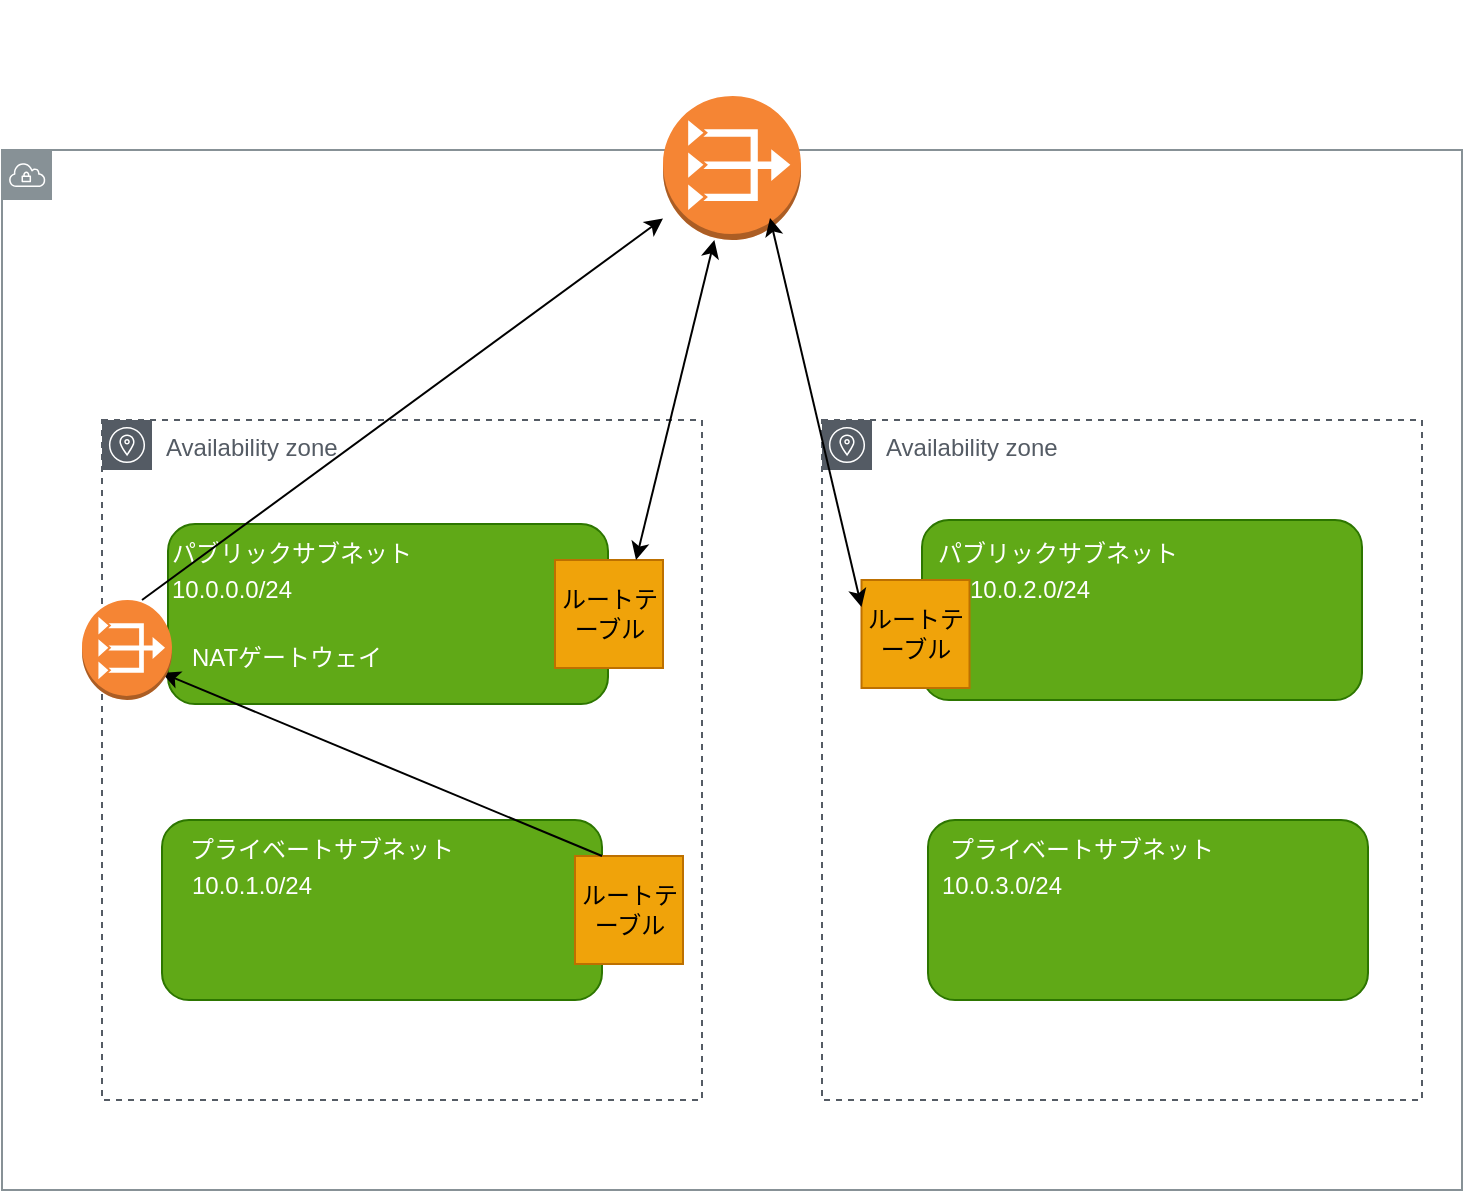 <mxfile>
    <diagram id="Po6sY97f1Nse2-Fd43iV" name="Page-1">
        <mxGraphModel dx="1146" dy="1840" grid="1" gridSize="10" guides="1" tooltips="1" connect="1" arrows="1" fold="1" page="1" pageScale="1" pageWidth="827" pageHeight="1169" math="0" shadow="0">
            <root>
                <mxCell id="0"/>
                <mxCell id="1" parent="0"/>
                <mxCell id="2" value="VPC" style="sketch=0;outlineConnect=0;gradientColor=none;html=1;whiteSpace=wrap;fontSize=12;fontStyle=0;shape=mxgraph.aws4.group;grIcon=mxgraph.aws4.group_vpc;strokeColor=#879196;fillColor=none;verticalAlign=top;align=left;spacingLeft=30;fontColor=#FFFFFF;dashed=0;" vertex="1" parent="1">
                    <mxGeometry x="30" y="65" width="730" height="520" as="geometry"/>
                </mxCell>
                <mxCell id="6" value="Availability zone" style="sketch=0;outlineConnect=0;gradientColor=none;html=1;whiteSpace=wrap;fontSize=12;fontStyle=0;shape=mxgraph.aws4.group;grIcon=mxgraph.aws4.group_availability_zone;strokeColor=#545B64;fillColor=none;verticalAlign=top;align=left;spacingLeft=30;fontColor=#545B64;dashed=1;" vertex="1" parent="1">
                    <mxGeometry x="80" y="200" width="300" height="340" as="geometry"/>
                </mxCell>
                <mxCell id="7" value="Availability zone" style="sketch=0;outlineConnect=0;gradientColor=none;html=1;whiteSpace=wrap;fontSize=12;fontStyle=0;shape=mxgraph.aws4.group;grIcon=mxgraph.aws4.group_availability_zone;strokeColor=#545B64;fillColor=none;verticalAlign=top;align=left;spacingLeft=30;fontColor=#545B64;dashed=1;" vertex="1" parent="1">
                    <mxGeometry x="440" y="200" width="300" height="340" as="geometry"/>
                </mxCell>
                <mxCell id="8" value="10.0.0.0/16" style="text;html=1;strokeColor=none;fillColor=none;align=center;verticalAlign=middle;whiteSpace=wrap;rounded=0;fontColor=#FFFFFF;" vertex="1" parent="1">
                    <mxGeometry x="80" y="80" width="60" height="30" as="geometry"/>
                </mxCell>
                <mxCell id="9" value="" style="outlineConnect=0;dashed=0;verticalLabelPosition=bottom;verticalAlign=top;align=center;html=1;shape=mxgraph.aws3.vpc_nat_gateway;fillColor=#F58534;gradientColor=none;fontColor=#FFFFFF;" vertex="1" parent="1">
                    <mxGeometry x="360.5" y="38" width="69" height="72" as="geometry"/>
                </mxCell>
                <mxCell id="10" value="インターネットゲートウェイ" style="text;html=1;strokeColor=none;fillColor=none;align=center;verticalAlign=middle;whiteSpace=wrap;rounded=0;fontColor=#FFFFFF;" vertex="1" parent="1">
                    <mxGeometry x="335" y="-10" width="124.75" height="48" as="geometry"/>
                </mxCell>
                <mxCell id="11" value="" style="rounded=1;whiteSpace=wrap;html=1;fontColor=#ffffff;fillColor=#60a917;strokeColor=#2D7600;" vertex="1" parent="1">
                    <mxGeometry x="113" y="252" width="220" height="90" as="geometry"/>
                </mxCell>
                <mxCell id="12" value="" style="rounded=1;whiteSpace=wrap;html=1;fontColor=#ffffff;fillColor=#60a917;strokeColor=#2D7600;" vertex="1" parent="1">
                    <mxGeometry x="493" y="400" width="220" height="90" as="geometry"/>
                </mxCell>
                <mxCell id="13" value="" style="rounded=1;whiteSpace=wrap;html=1;fontColor=#ffffff;fontStyle=1;fillColor=#60a917;strokeColor=#2D7600;" vertex="1" parent="1">
                    <mxGeometry x="110" y="400" width="220" height="90" as="geometry"/>
                </mxCell>
                <mxCell id="14" value="" style="rounded=1;whiteSpace=wrap;html=1;fontColor=#ffffff;fontStyle=1;fillColor=#60a917;strokeColor=#2D7600;" vertex="1" parent="1">
                    <mxGeometry x="490" y="250" width="220" height="90" as="geometry"/>
                </mxCell>
                <mxCell id="15" value="パブリックサブネット" style="text;html=1;strokeColor=none;fillColor=none;align=center;verticalAlign=middle;whiteSpace=wrap;rounded=0;fontColor=#FFFFFF;" vertex="1" parent="1">
                    <mxGeometry x="110" y="252" width="130" height="30" as="geometry"/>
                </mxCell>
                <mxCell id="16" value="パブリックサブネット" style="text;html=1;strokeColor=none;fillColor=none;align=center;verticalAlign=middle;whiteSpace=wrap;rounded=0;fontColor=#FFFFFF;" vertex="1" parent="1">
                    <mxGeometry x="493" y="252" width="130" height="30" as="geometry"/>
                </mxCell>
                <mxCell id="17" value="プライベートサブネット" style="text;html=1;strokeColor=none;fillColor=none;align=center;verticalAlign=middle;whiteSpace=wrap;rounded=0;fontColor=#FFFFFF;" vertex="1" parent="1">
                    <mxGeometry x="110" y="400" width="160" height="30" as="geometry"/>
                </mxCell>
                <mxCell id="19" style="edgeStyle=none;html=1;fontColor=#FFFFFF;" edge="1" parent="1" source="18" target="12">
                    <mxGeometry relative="1" as="geometry"/>
                </mxCell>
                <mxCell id="20" style="edgeStyle=none;html=1;fontColor=#FFFFFF;" edge="1" parent="1" source="18" target="12">
                    <mxGeometry relative="1" as="geometry"/>
                </mxCell>
                <mxCell id="18" value="プライベートサブネット" style="text;html=1;strokeColor=none;fillColor=none;align=center;verticalAlign=middle;whiteSpace=wrap;rounded=0;fontColor=#FFFFFF;" vertex="1" parent="1">
                    <mxGeometry x="490" y="400" width="160" height="30" as="geometry"/>
                </mxCell>
                <mxCell id="21" value="ルートテーブル" style="whiteSpace=wrap;html=1;aspect=fixed;fontColor=#000000;fillColor=#f0a30a;strokeColor=#BD7000;" vertex="1" parent="1">
                    <mxGeometry x="306.5" y="270" width="54" height="54" as="geometry"/>
                </mxCell>
                <mxCell id="22" value="ルートテーブル" style="whiteSpace=wrap;html=1;aspect=fixed;fontColor=#000000;fillColor=#f0a30a;strokeColor=#BD7000;" vertex="1" parent="1">
                    <mxGeometry x="459.75" y="280" width="54" height="54" as="geometry"/>
                </mxCell>
                <mxCell id="23" value="ルートテーブル" style="whiteSpace=wrap;html=1;aspect=fixed;fontColor=#000000;fillColor=#f0a30a;strokeColor=#BD7000;" vertex="1" parent="1">
                    <mxGeometry x="316.5" y="418" width="54" height="54" as="geometry"/>
                </mxCell>
                <mxCell id="24" value="10.0.0.0/24" style="text;html=1;strokeColor=none;fillColor=none;align=center;verticalAlign=middle;whiteSpace=wrap;rounded=0;fontColor=#FFFFFF;" vertex="1" parent="1">
                    <mxGeometry x="115" y="270" width="60" height="30" as="geometry"/>
                </mxCell>
                <mxCell id="25" value="10.0.1.0/24" style="text;html=1;strokeColor=none;fillColor=none;align=center;verticalAlign=middle;whiteSpace=wrap;rounded=0;fontColor=#FFFFFF;" vertex="1" parent="1">
                    <mxGeometry x="125" y="418" width="60" height="30" as="geometry"/>
                </mxCell>
                <mxCell id="26" value="10.0.2.0/24" style="text;html=1;strokeColor=none;fillColor=none;align=center;verticalAlign=middle;whiteSpace=wrap;rounded=0;fontColor=#FFFFFF;" vertex="1" parent="1">
                    <mxGeometry x="513.75" y="270" width="60" height="30" as="geometry"/>
                </mxCell>
                <mxCell id="27" value="10.0.3.0/24" style="text;html=1;strokeColor=none;fillColor=none;align=center;verticalAlign=middle;whiteSpace=wrap;rounded=0;fontColor=#FFFFFF;" vertex="1" parent="1">
                    <mxGeometry x="500" y="418" width="60" height="30" as="geometry"/>
                </mxCell>
                <mxCell id="29" value="" style="endArrow=classic;startArrow=classic;html=1;fontColor=#FFFFFF;exitX=0.75;exitY=0;exitDx=0;exitDy=0;" edge="1" parent="1" source="21" target="9">
                    <mxGeometry width="50" height="50" relative="1" as="geometry">
                        <mxPoint x="330" y="160" as="sourcePoint"/>
                        <mxPoint x="380" y="110" as="targetPoint"/>
                    </mxGeometry>
                </mxCell>
                <mxCell id="30" value="" style="endArrow=classic;startArrow=classic;html=1;fontColor=#FFFFFF;entryX=0;entryY=0.25;entryDx=0;entryDy=0;" edge="1" parent="1" target="22">
                    <mxGeometry width="50" height="50" relative="1" as="geometry">
                        <mxPoint x="414" y="99" as="sourcePoint"/>
                        <mxPoint x="464" y="49" as="targetPoint"/>
                    </mxGeometry>
                </mxCell>
                <mxCell id="31" value="" style="endArrow=classic;html=1;fontColor=#FFFFFF;entryX=0;entryY=0.75;entryDx=0;entryDy=0;" edge="1" parent="1" target="33">
                    <mxGeometry width="50" height="50" relative="1" as="geometry">
                        <mxPoint x="330" y="418" as="sourcePoint"/>
                        <mxPoint x="380" y="368" as="targetPoint"/>
                    </mxGeometry>
                </mxCell>
                <mxCell id="32" value="" style="outlineConnect=0;dashed=0;verticalLabelPosition=bottom;verticalAlign=top;align=center;html=1;shape=mxgraph.aws3.vpc_nat_gateway;fillColor=#F58534;gradientColor=none;fontColor=#FFFFFF;" vertex="1" parent="1">
                    <mxGeometry x="70" y="290" width="45" height="50" as="geometry"/>
                </mxCell>
                <mxCell id="33" value="NATゲートウェイ" style="text;html=1;strokeColor=none;fillColor=none;align=center;verticalAlign=middle;whiteSpace=wrap;rounded=0;fontColor=#FFFFFF;" vertex="1" parent="1">
                    <mxGeometry x="110" y="304" width="125" height="30" as="geometry"/>
                </mxCell>
                <mxCell id="35" value="" style="endArrow=classic;html=1;fontColor=#FFFFFF;" edge="1" parent="1" target="9">
                    <mxGeometry width="50" height="50" relative="1" as="geometry">
                        <mxPoint x="100" y="290" as="sourcePoint"/>
                        <mxPoint x="150" y="240" as="targetPoint"/>
                    </mxGeometry>
                </mxCell>
            </root>
        </mxGraphModel>
    </diagram>
</mxfile>